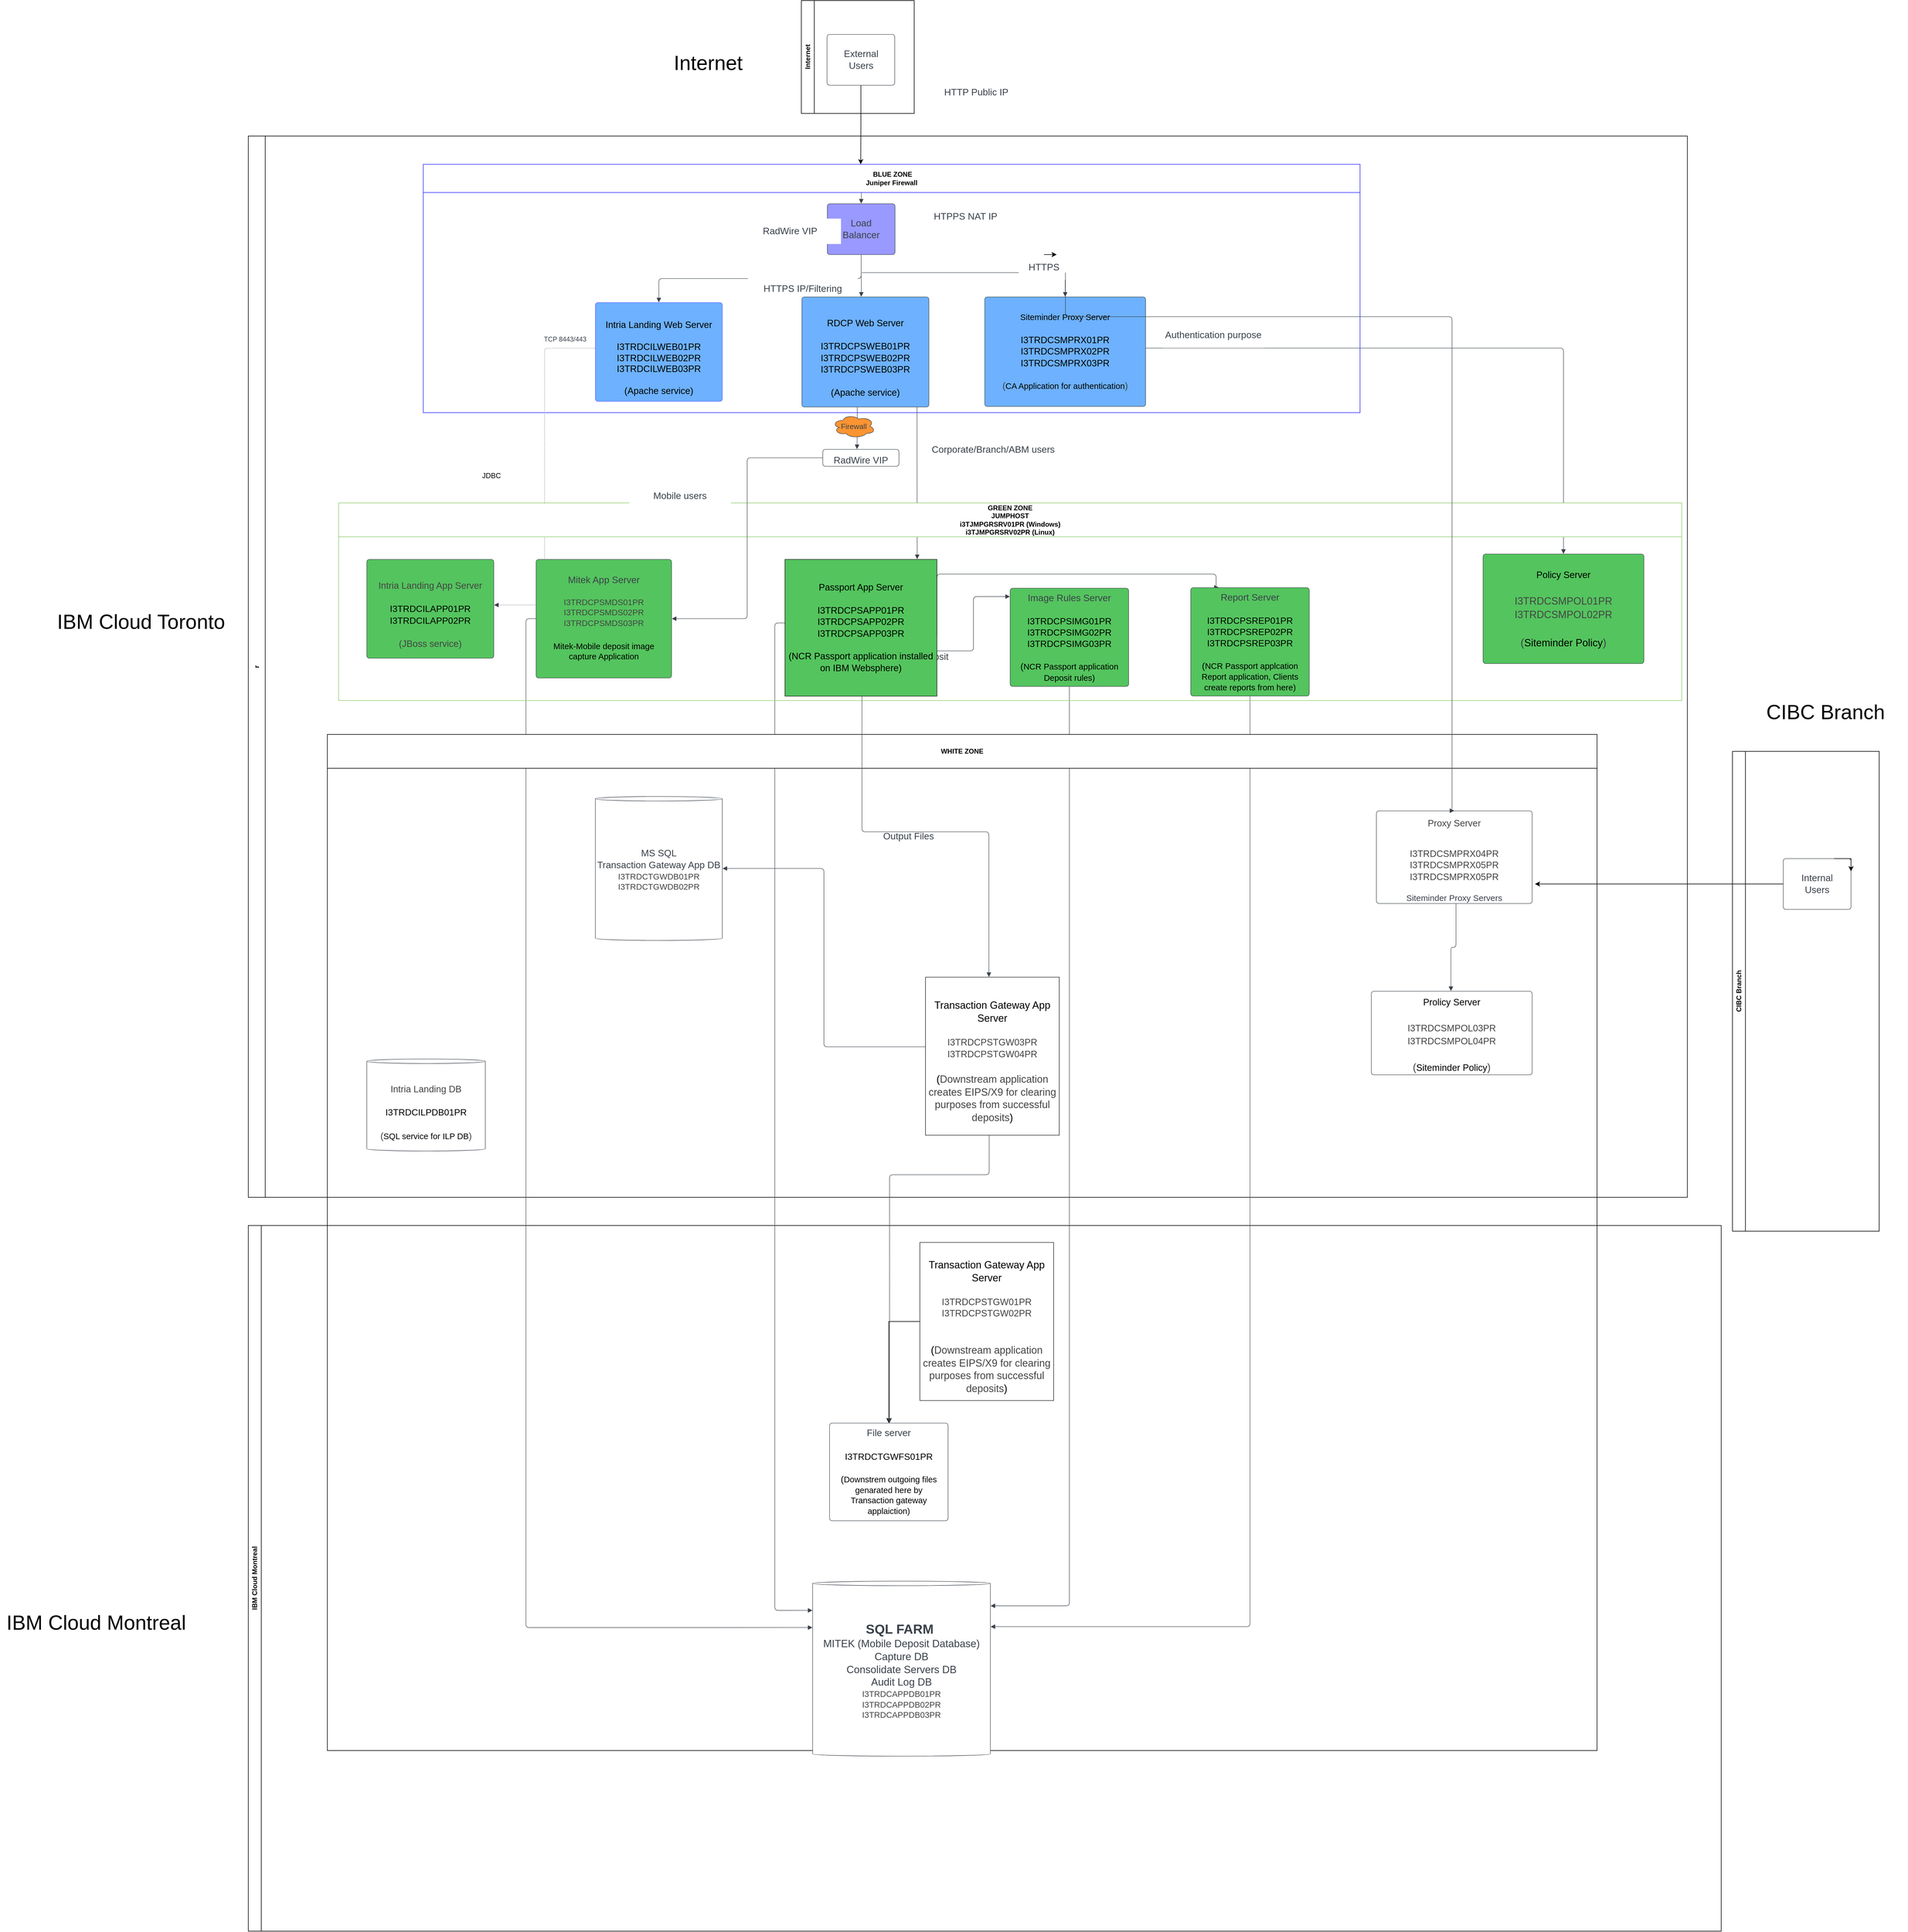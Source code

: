 <mxfile version="21.1.8" type="github">
  <diagram id="C5RBs43oDa-KdzZeNtuy" name="Page-1">
    <mxGraphModel dx="4376" dy="2203" grid="1" gridSize="10" guides="1" tooltips="1" connect="1" arrows="1" fold="1" page="1" pageScale="1" pageWidth="827" pageHeight="1169" math="0" shadow="0">
      <root>
        <mxCell id="WIyWlLk6GJQsqaUBKTNV-0" />
        <mxCell id="E6RUVvbPqemEtvHyYMZb-0" value="Physical Location" parent="WIyWlLk6GJQsqaUBKTNV-0" />
        <mxCell id="GLMG_zGvKMhkzmzq82GO-7" value="Text" style="text;html=1;strokeColor=none;fillColor=none;align=center;verticalAlign=middle;whiteSpace=wrap;rounded=0;" vertex="1" parent="E6RUVvbPqemEtvHyYMZb-0">
          <mxGeometry x="1010" y="1180" width="60" height="30" as="geometry" />
        </mxCell>
        <mxCell id="GLMG_zGvKMhkzmzq82GO-8" value="&lt;span style=&quot;font-size: 36px;&quot;&gt;IBM Cloud Toronto&amp;nbsp;&lt;/span&gt;" style="text;html=1;strokeColor=none;fillColor=none;align=center;verticalAlign=middle;whiteSpace=wrap;rounded=0;" vertex="1" parent="E6RUVvbPqemEtvHyYMZb-0">
          <mxGeometry x="-510" y="1000" width="410" height="200" as="geometry" />
        </mxCell>
        <mxCell id="GLMG_zGvKMhkzmzq82GO-9" value="CIBC Branch" style="swimlane;horizontal=0;whiteSpace=wrap;html=1;startSize=23;" vertex="1" parent="E6RUVvbPqemEtvHyYMZb-0">
          <mxGeometry x="2510" y="1330" width="260" height="850" as="geometry" />
        </mxCell>
        <mxCell id="GLMG_zGvKMhkzmzq82GO-10" value="Internet" style="swimlane;horizontal=0;whiteSpace=wrap;html=1;" vertex="1" parent="E6RUVvbPqemEtvHyYMZb-0">
          <mxGeometry x="860" width="200" height="200" as="geometry" />
        </mxCell>
        <mxCell id="GLMG_zGvKMhkzmzq82GO-11" value="&lt;font style=&quot;font-size: 36px;&quot;&gt;Internet&lt;/font&gt;" style="text;html=1;strokeColor=none;fillColor=none;align=center;verticalAlign=middle;whiteSpace=wrap;rounded=0;" vertex="1" parent="E6RUVvbPqemEtvHyYMZb-0">
          <mxGeometry x="580" y="50" width="230" height="120" as="geometry" />
        </mxCell>
        <mxCell id="GLMG_zGvKMhkzmzq82GO-12" value="&lt;span style=&quot;font-size: 36px;&quot;&gt;CIBC Branch&lt;/span&gt;" style="text;html=1;strokeColor=none;fillColor=none;align=center;verticalAlign=middle;whiteSpace=wrap;rounded=0;" vertex="1" parent="E6RUVvbPqemEtvHyYMZb-0">
          <mxGeometry x="2530" y="1180" width="290" height="160" as="geometry" />
        </mxCell>
        <mxCell id="GLMG_zGvKMhkzmzq82GO-5" value="r" style="swimlane;horizontal=0;whiteSpace=wrap;html=1;startSize=30;" vertex="1" parent="E6RUVvbPqemEtvHyYMZb-0">
          <mxGeometry x="-120" y="240" width="2550" height="1880" as="geometry" />
        </mxCell>
        <mxCell id="GLMG_zGvKMhkzmzq82GO-15" value="&lt;font style=&quot;font-size: 36px;&quot;&gt;IBM Cloud Montreal&lt;/font&gt;" style="text;html=1;align=center;verticalAlign=middle;resizable=0;points=[];autosize=1;strokeColor=none;fillColor=none;" vertex="1" parent="E6RUVvbPqemEtvHyYMZb-0">
          <mxGeometry x="-560" y="2843" width="340" height="60" as="geometry" />
        </mxCell>
        <mxCell id="GLMG_zGvKMhkzmzq82GO-18" style="edgeStyle=orthogonalEdgeStyle;rounded=0;orthogonalLoop=1;jettySize=auto;html=1;exitX=0;exitY=0.5;exitDx=0;exitDy=0;entryX=0.5;entryY=0;entryDx=0;entryDy=0;" edge="1" parent="E6RUVvbPqemEtvHyYMZb-0" source="GLMG_zGvKMhkzmzq82GO-16" target="E6RUVvbPqemEtvHyYMZb-59">
          <mxGeometry relative="1" as="geometry">
            <mxPoint x="1010" y="2510" as="targetPoint" />
          </mxGeometry>
        </mxCell>
        <mxCell id="GLMG_zGvKMhkzmzq82GO-13" value="IBM Cloud Montreal" style="swimlane;horizontal=0;whiteSpace=wrap;html=1;" vertex="1" parent="E6RUVvbPqemEtvHyYMZb-0">
          <mxGeometry x="-120" y="2170" width="2610" height="1250" as="geometry" />
        </mxCell>
        <object label="Network Zones " id="E6RUVvbPqemEtvHyYMZb-1">
          <mxCell style="" parent="WIyWlLk6GJQsqaUBKTNV-0" />
        </object>
        <mxCell id="E6RUVvbPqemEtvHyYMZb-19" value="" style="html=1;jettySize=18;whiteSpace=wrap;fontSize=13;strokeColor=#3a414a;strokeOpacity=100;strokeWidth=0.8;rounded=1;arcSize=12;edgeStyle=orthogonalEdgeStyle;startArrow=none;endArrow=block;endFill=1;exitX=0.5;exitY=1.004;exitPerimeter=0;entryX=0.5;entryY=-0.004;entryPerimeter=0;lucidId=7zEOkV.lwetC;" parent="E6RUVvbPqemEtvHyYMZb-1" target="E6RUVvbPqemEtvHyYMZb-20" edge="1">
          <mxGeometry width="100" height="100" relative="1" as="geometry">
            <Array as="points" />
            <mxPoint x="966" y="308.36" as="sourcePoint" />
          </mxGeometry>
        </mxCell>
        <mxCell id="E6RUVvbPqemEtvHyYMZb-22" value="" style="html=1;jettySize=18;whiteSpace=wrap;fontSize=13;strokeColor=#3a414a;strokeOpacity=100;strokeWidth=0.8;rounded=1;arcSize=12;edgeStyle=orthogonalEdgeStyle;startArrow=none;endArrow=block;endFill=1;exitX=0.5;exitY=1.004;exitPerimeter=0;entryX=0.5;entryY=-0.002;entryPerimeter=0;lucidId=pSEO0dPXnpDu;" parent="E6RUVvbPqemEtvHyYMZb-1" source="E6RUVvbPqemEtvHyYMZb-20" target="E6RUVvbPqemEtvHyYMZb-21" edge="1">
          <mxGeometry width="100" height="100" relative="1" as="geometry">
            <Array as="points" />
          </mxGeometry>
        </mxCell>
        <mxCell id="E6RUVvbPqemEtvHyYMZb-25" value="" style="html=1;jettySize=18;whiteSpace=wrap;fontSize=13;strokeColor=#3a414a;strokeOpacity=100;strokeWidth=0.8;rounded=1;arcSize=12;edgeStyle=orthogonalEdgeStyle;startArrow=none;endArrow=block;endFill=1;entryX=0.5;entryY=-0.002;entryPerimeter=0;lucidId=JrFOvkrUXMnD;" parent="E6RUVvbPqemEtvHyYMZb-1" target="E6RUVvbPqemEtvHyYMZb-24" edge="1">
          <mxGeometry width="100" height="100" relative="1" as="geometry">
            <Array as="points">
              <mxPoint x="1328" y="482" />
            </Array>
            <mxPoint x="966" y="483" as="sourcePoint" />
          </mxGeometry>
        </mxCell>
        <mxCell id="E6RUVvbPqemEtvHyYMZb-26" value="" style="html=1;jettySize=18;whiteSpace=wrap;fontSize=13;strokeColor=#3a414a;strokeOpacity=100;strokeWidth=0.8;rounded=1;arcSize=12;edgeStyle=orthogonalEdgeStyle;startArrow=none;endArrow=block;endFill=1;entryX=0.467;entryY=-0.002;entryPerimeter=0;lucidId=2sFO-Jmp4O2x;" parent="E6RUVvbPqemEtvHyYMZb-1" target="E6RUVvbPqemEtvHyYMZb-23" edge="1">
          <mxGeometry width="100" height="100" relative="1" as="geometry">
            <Array as="points" />
            <mxPoint x="966" y="486" as="sourcePoint" />
          </mxGeometry>
        </mxCell>
        <mxCell id="E6RUVvbPqemEtvHyYMZb-33" value="HTTPS" style="html=1;overflow=block;blockSpacing=1;whiteSpace=wrap;fontSize=16.7;fontColor=#3a414a;spacing=0;fillColor=#ffffff;strokeWidth=1.5;strokeColor=none;lucidId=ZKFO~p_aV988;" parent="E6RUVvbPqemEtvHyYMZb-1" vertex="1">
          <mxGeometry x="1245" y="450" width="90" height="45" as="geometry" />
        </mxCell>
        <mxCell id="E6RUVvbPqemEtvHyYMZb-41" value="" style="html=1;jettySize=18;whiteSpace=wrap;fontSize=13;strokeColor=#3a414a;strokeOpacity=100;strokeWidth=0.8;rounded=1;arcSize=12;edgeStyle=orthogonalEdgeStyle;startArrow=none;endArrow=block;endFill=1;exitX=1.001;exitY=0.602;exitPerimeter=0;entryX=0.236;entryY=-0.002;entryPerimeter=0;lucidId=hoGOUwAUF~ll;" parent="E6RUVvbPqemEtvHyYMZb-1" source="E6RUVvbPqemEtvHyYMZb-27" target="E6RUVvbPqemEtvHyYMZb-36" edge="1">
          <mxGeometry width="100" height="100" relative="1" as="geometry">
            <Array as="points">
              <mxPoint x="1595" y="1016" />
            </Array>
          </mxGeometry>
        </mxCell>
        <mxCell id="E6RUVvbPqemEtvHyYMZb-45" value="" style="html=1;jettySize=18;whiteSpace=wrap;fontSize=13;strokeColor=#3a414a;strokeOpacity=100;strokeWidth=0.8;rounded=1;arcSize=12;edgeStyle=orthogonalEdgeStyle;startArrow=none;endArrow=block;endFill=1;exitX=0.5;exitY=1.002;exitPerimeter=0;entryX=1.001;entryY=0.141;entryPerimeter=0;lucidId=2JWOmFzE9REc;" parent="E6RUVvbPqemEtvHyYMZb-1" source="E6RUVvbPqemEtvHyYMZb-35" target="E6RUVvbPqemEtvHyYMZb-44" edge="1">
          <mxGeometry width="100" height="100" relative="1" as="geometry">
            <Array as="points" />
          </mxGeometry>
        </mxCell>
        <mxCell id="E6RUVvbPqemEtvHyYMZb-46" value="" style="html=1;jettySize=18;whiteSpace=wrap;fontSize=13;strokeColor=#3a414a;strokeOpacity=100;strokeWidth=0.8;rounded=1;arcSize=12;edgeStyle=orthogonalEdgeStyle;startArrow=none;endArrow=block;endFill=1;exitX=0.5;exitY=1.002;exitPerimeter=0;entryX=1.001;entryY=0.26;entryPerimeter=0;lucidId=9JWO~xVaTQx0;" parent="E6RUVvbPqemEtvHyYMZb-1" source="E6RUVvbPqemEtvHyYMZb-36" target="E6RUVvbPqemEtvHyYMZb-44" edge="1">
          <mxGeometry width="100" height="100" relative="1" as="geometry">
            <Array as="points" />
          </mxGeometry>
        </mxCell>
        <mxCell id="E6RUVvbPqemEtvHyYMZb-47" value="" style="html=1;jettySize=18;whiteSpace=wrap;fontSize=13;strokeColor=#3a414a;strokeOpacity=100;strokeWidth=0.8;rounded=1;arcSize=12;edgeStyle=orthogonalEdgeStyle;startArrow=none;endArrow=block;endFill=1;exitX=-0.001;exitY=0.5;exitPerimeter=0;entryX=-0.001;entryY=0.167;entryPerimeter=0;lucidId=XQWOKZJmoWSw;" parent="E6RUVvbPqemEtvHyYMZb-1" source="E6RUVvbPqemEtvHyYMZb-27" target="E6RUVvbPqemEtvHyYMZb-44" edge="1">
          <mxGeometry width="100" height="100" relative="1" as="geometry">
            <Array as="points" />
          </mxGeometry>
        </mxCell>
        <mxCell id="E6RUVvbPqemEtvHyYMZb-48" value="" style="html=1;jettySize=18;whiteSpace=wrap;fontSize=13;strokeColor=#3a414a;strokeOpacity=100;strokeWidth=0.8;rounded=1;arcSize=12;edgeStyle=orthogonalEdgeStyle;startArrow=none;endArrow=block;endFill=1;exitX=-0.002;exitY=0.5;exitPerimeter=0;entryX=-0.001;entryY=0.265;entryPerimeter=0;lucidId=bRWO1eoP.SHH;" parent="E6RUVvbPqemEtvHyYMZb-1" source="E6RUVvbPqemEtvHyYMZb-34" target="E6RUVvbPqemEtvHyYMZb-44" edge="1">
          <mxGeometry width="100" height="100" relative="1" as="geometry">
            <Array as="points" />
          </mxGeometry>
        </mxCell>
        <mxCell id="E6RUVvbPqemEtvHyYMZb-50" value="" style="html=1;jettySize=18;whiteSpace=wrap;fontSize=13;strokeColor=#3a414a;strokeOpacity=100;dashed=1;fixDash=1;dashPattern=1 2;strokeWidth=0.8;rounded=1;arcSize=12;edgeStyle=orthogonalEdgeStyle;startArrow=none;endArrow=block;endFill=1;exitX=-0.002;exitY=0.461;exitPerimeter=0;entryX=1.002;entryY=0.461;entryPerimeter=0;lucidId=ojXOJ_IABEp~;" parent="E6RUVvbPqemEtvHyYMZb-1" source="E6RUVvbPqemEtvHyYMZb-21" target="E6RUVvbPqemEtvHyYMZb-49" edge="1">
          <mxGeometry width="100" height="100" relative="1" as="geometry">
            <Array as="points" />
          </mxGeometry>
        </mxCell>
        <mxCell id="E6RUVvbPqemEtvHyYMZb-54" value="" style="html=1;jettySize=18;whiteSpace=wrap;fontSize=13;strokeColor=#3a414a;strokeOpacity=100;strokeWidth=0.8;rounded=1;arcSize=12;edgeStyle=orthogonalEdgeStyle;startArrow=none;endArrow=block;endFill=1;exitX=0.436;exitY=1.002;exitPerimeter=0;entryX=0.449;entryY=-0.012;entryPerimeter=0;lucidId=h5XOpBILlX2p;" parent="E6RUVvbPqemEtvHyYMZb-1" source="E6RUVvbPqemEtvHyYMZb-23" target="E6RUVvbPqemEtvHyYMZb-53" edge="1">
          <mxGeometry width="100" height="100" relative="1" as="geometry">
            <Array as="points" />
          </mxGeometry>
        </mxCell>
        <mxCell id="E6RUVvbPqemEtvHyYMZb-56" value="" style="html=1;jettySize=18;whiteSpace=wrap;fontSize=13;strokeColor=#3a414a;strokeOpacity=100;strokeWidth=0.8;rounded=1;arcSize=12;edgeStyle=orthogonalEdgeStyle;startArrow=none;endArrow=block;endFill=1;exitX=0.907;exitY=1.002;exitPerimeter=0;entryX=0.871;entryY=-0.002;entryPerimeter=0;lucidId=_7XOnOGam~c9;" parent="E6RUVvbPqemEtvHyYMZb-1" source="E6RUVvbPqemEtvHyYMZb-23" target="E6RUVvbPqemEtvHyYMZb-27" edge="1">
          <mxGeometry width="100" height="100" relative="1" as="geometry">
            <Array as="points" />
          </mxGeometry>
        </mxCell>
        <mxCell id="E6RUVvbPqemEtvHyYMZb-57" value="" style="html=1;jettySize=18;whiteSpace=wrap;fontSize=13;strokeColor=#3a414a;strokeOpacity=100;strokeWidth=0.8;rounded=1;arcSize=12;edgeStyle=orthogonalEdgeStyle;startArrow=none;endArrow=block;endFill=1;exitX=1.001;exitY=0.467;exitPerimeter=0;entryX=0.5;entryY=-0.002;entryPerimeter=0;lucidId=WgYOXIrY5cnC;" parent="E6RUVvbPqemEtvHyYMZb-1" source="E6RUVvbPqemEtvHyYMZb-24" target="E6RUVvbPqemEtvHyYMZb-38" edge="1">
          <mxGeometry width="100" height="100" relative="1" as="geometry">
            <Array as="points" />
          </mxGeometry>
        </mxCell>
        <mxCell id="E6RUVvbPqemEtvHyYMZb-61" value="" style="html=1;jettySize=18;whiteSpace=wrap;fontSize=13;strokeColor=#3a414a;strokeOpacity=100;strokeWidth=0.8;rounded=1;arcSize=12;edgeStyle=orthogonalEdgeStyle;startArrow=none;endArrow=block;endFill=1;exitX=0.511;exitY=1.002;exitPerimeter=0;entryX=0.495;entryY=-0.003;entryPerimeter=0;lucidId=9TQP-xqbxa.w;" parent="E6RUVvbPqemEtvHyYMZb-1" source="E6RUVvbPqemEtvHyYMZb-37" target="E6RUVvbPqemEtvHyYMZb-43" edge="1">
          <mxGeometry width="100" height="100" relative="1" as="geometry">
            <Array as="points" />
          </mxGeometry>
        </mxCell>
        <mxCell id="un8qZvG-r8T_PUPNxrcj-55" value="&amp;nbsp;BLUE ZONE&lt;br&gt;Juniper Firewall" style="swimlane;whiteSpace=wrap;html=1;startSize=50;strokeColor=#3333FF;" parent="E6RUVvbPqemEtvHyYMZb-1" vertex="1">
          <mxGeometry x="190" y="290" width="1660" height="440" as="geometry" />
        </mxCell>
        <mxCell id="E6RUVvbPqemEtvHyYMZb-12" value="HTPPS NAT IP" style="html=1;overflow=block;blockSpacing=1;whiteSpace=wrap;fontSize=16.7;fontColor=#3a414a;spacing=0;fillColor=#ffffff;strokeWidth=1.5;strokeColor=none;lucidId=gIFOy_4toG0e;" parent="un8qZvG-r8T_PUPNxrcj-55" vertex="1">
          <mxGeometry x="871" y="70" width="180" height="45" as="geometry" />
        </mxCell>
        <mxCell id="un8qZvG-r8T_PUPNxrcj-56" value="GREEN ZONE&lt;br&gt;JUMPHOST&lt;br&gt;i3TJMPGRSRV01PR (Windows)&lt;br&gt;i3TJMPGRSRV02PR (Linux)" style="swimlane;whiteSpace=wrap;html=1;strokeColor=#97D077;startSize=60;" parent="E6RUVvbPqemEtvHyYMZb-1" vertex="1">
          <mxGeometry x="40" y="890" width="2380" height="350" as="geometry" />
        </mxCell>
        <mxCell id="GLMG_zGvKMhkzmzq82GO-2" style="edgeStyle=orthogonalEdgeStyle;rounded=0;orthogonalLoop=1;jettySize=auto;html=1;exitX=0.5;exitY=0;exitDx=0;exitDy=0;entryX=0.75;entryY=0;entryDx=0;entryDy=0;" edge="1" parent="E6RUVvbPqemEtvHyYMZb-1" source="E6RUVvbPqemEtvHyYMZb-33" target="E6RUVvbPqemEtvHyYMZb-33">
          <mxGeometry relative="1" as="geometry" />
        </mxCell>
        <mxCell id="un8qZvG-r8T_PUPNxrcj-57" value="WHITE ZONE" style="swimlane;whiteSpace=wrap;html=1;startSize=60;" parent="E6RUVvbPqemEtvHyYMZb-1" vertex="1">
          <mxGeometry x="20" y="1300" width="2250" height="1800" as="geometry" />
        </mxCell>
        <mxCell id="E6RUVvbPqemEtvHyYMZb-2" value="Network communication" parent="WIyWlLk6GJQsqaUBKTNV-0" />
        <mxCell id="GLMG_zGvKMhkzmzq82GO-1" style="edgeStyle=orthogonalEdgeStyle;rounded=0;orthogonalLoop=1;jettySize=auto;html=1;exitX=0;exitY=0.5;exitDx=0;exitDy=0;" edge="1" parent="E6RUVvbPqemEtvHyYMZb-2" source="E6RUVvbPqemEtvHyYMZb-66">
          <mxGeometry relative="1" as="geometry">
            <mxPoint x="2160" y="1565" as="targetPoint" />
            <Array as="points">
              <mxPoint x="2160" y="1565" />
            </Array>
          </mxGeometry>
        </mxCell>
        <mxCell id="E6RUVvbPqemEtvHyYMZb-66" value="Internal Users" style="html=1;overflow=block;blockSpacing=1;whiteSpace=wrap;fontSize=16.7;fontColor=#3a414a;spacing=9;strokeColor=#3a414a;strokeOpacity=100;fillOpacity=100;rounded=1;absoluteArcSize=1;arcSize=9;fillColor=#ffffff;strokeWidth=0.8;lucidId=fw7PTX6yFH4Z;" parent="E6RUVvbPqemEtvHyYMZb-2" vertex="1">
          <mxGeometry x="2600" y="1520" width="120" height="90" as="geometry" />
        </mxCell>
        <mxCell id="GLMG_zGvKMhkzmzq82GO-3" style="edgeStyle=orthogonalEdgeStyle;rounded=0;orthogonalLoop=1;jettySize=auto;html=1;exitX=0.5;exitY=1;exitDx=0;exitDy=0;entryX=0.467;entryY=0;entryDx=0;entryDy=0;entryPerimeter=0;" edge="1" parent="E6RUVvbPqemEtvHyYMZb-2" source="E6RUVvbPqemEtvHyYMZb-16" target="un8qZvG-r8T_PUPNxrcj-55">
          <mxGeometry relative="1" as="geometry">
            <mxPoint x="966" y="200" as="targetPoint" />
          </mxGeometry>
        </mxCell>
        <mxCell id="E6RUVvbPqemEtvHyYMZb-16" value="External Users" style="html=1;overflow=block;blockSpacing=1;whiteSpace=wrap;fontSize=16.7;fontColor=#3a414a;spacing=9;strokeColor=#3a414a;strokeOpacity=100;rounded=1;absoluteArcSize=1;arcSize=9;strokeWidth=0.8;lucidId=PmEOhbrS99oZ;" parent="E6RUVvbPqemEtvHyYMZb-2" vertex="1">
          <mxGeometry x="905.5" y="60" width="120" height="90" as="geometry" />
        </mxCell>
        <mxCell id="E6RUVvbPqemEtvHyYMZb-20" value="Load Balancer" style="html=1;overflow=block;blockSpacing=1;whiteSpace=wrap;fontSize=16.7;fontColor=#3a414a;spacing=9;strokeColor=#3a414a;strokeOpacity=100;rounded=1;absoluteArcSize=1;arcSize=9;strokeWidth=0.8;lucidId=dAEOuBQqJnRs;fillColor=#9999FF;" parent="E6RUVvbPqemEtvHyYMZb-2" vertex="1">
          <mxGeometry x="906" y="360" width="120" height="90" as="geometry" />
        </mxCell>
        <mxCell id="E6RUVvbPqemEtvHyYMZb-55" value="Firewall" style="html=1;overflow=block;blockSpacing=1;whiteSpace=wrap;ellipse;shape=cloud;fontSize=13.3;fontColor=#3a414a;spacing=3.8;strokeColor=#3a414a;strokeOpacity=100;fillOpacity=100;rounded=1;absoluteArcSize=1;arcSize=9;fillColor=#fc9432;strokeWidth=0.8;lucidId=z6XOaV6AE4Ax;" parent="E6RUVvbPqemEtvHyYMZb-2" vertex="1">
          <mxGeometry x="915" y="733" width="76" height="42" as="geometry" />
        </mxCell>
        <mxCell id="E6RUVvbPqemEtvHyYMZb-53" value="RadWire VIP" style="html=1;overflow=block;blockSpacing=1;whiteSpace=wrap;fontSize=16.7;fontColor=#3a414a;spacing=9;strokeColor=#3a414a;strokeOpacity=100;rounded=1;absoluteArcSize=1;arcSize=9;strokeWidth=0.8;lucidId=E2XOsY6XcR8E;" parent="E6RUVvbPqemEtvHyYMZb-2" vertex="1">
          <mxGeometry x="898" y="795" width="135" height="30" as="geometry" />
        </mxCell>
        <mxCell id="E6RUVvbPqemEtvHyYMZb-11" value="HTTP Public IP" style="html=1;overflow=block;blockSpacing=1;whiteSpace=wrap;fontSize=16.7;fontColor=#3a414a;spacing=0;fillColor=#ffffff;strokeWidth=1.5;strokeColor=none;lucidId=BHFOYn.a4oJF;" parent="E6RUVvbPqemEtvHyYMZb-2" vertex="1">
          <mxGeometry x="1080" y="140" width="180" height="45" as="geometry" />
        </mxCell>
        <mxCell id="E6RUVvbPqemEtvHyYMZb-8" value="RadWire VIP" style="html=1;overflow=block;blockSpacing=1;whiteSpace=wrap;fontSize=16.7;fontColor=#3a414a;spacing=0;fillColor=#ffffff;strokeWidth=1.5;strokeColor=none;lucidId=_IFOTcKeiKqW;" parent="E6RUVvbPqemEtvHyYMZb-2" vertex="1">
          <mxGeometry x="750" y="386" width="180" height="45" as="geometry" />
        </mxCell>
        <mxCell id="E6RUVvbPqemEtvHyYMZb-32" value="HTTPS IP/Filtering" style="html=1;overflow=block;blockSpacing=1;whiteSpace=wrap;fontSize=16.7;fontColor=#3a414a;spacing=0;fillColor=#ffffff;strokeWidth=1.5;strokeColor=none;lucidId=vKFOHJ2gioxi;" parent="E6RUVvbPqemEtvHyYMZb-2" vertex="1">
          <mxGeometry x="765" y="481" width="195" height="59" as="geometry" />
        </mxCell>
        <mxCell id="E6RUVvbPqemEtvHyYMZb-51" value="TCP 8443/443" style="html=1;overflow=block;blockSpacing=1;whiteSpace=wrap;fontSize=11.7;fontColor=#3a414a;spacing=0;fillColor=#ffffff;strokeWidth=1.5;strokeColor=none;lucidId=skXOJZ4EsZij;" parent="E6RUVvbPqemEtvHyYMZb-2" vertex="1">
          <mxGeometry x="375" y="585" width="133" height="30" as="geometry" />
        </mxCell>
        <mxCell id="E6RUVvbPqemEtvHyYMZb-10" value="Authentication purpose" style="html=1;overflow=block;blockSpacing=1;whiteSpace=wrap;fontSize=16.7;fontColor=#3a414a;spacing=0;fillColor=#ffffff;strokeWidth=1.5;strokeColor=none;lucidId=7MQP.~uyjVCb;" parent="E6RUVvbPqemEtvHyYMZb-2" vertex="1">
          <mxGeometry x="1500" y="570" width="180" height="45" as="geometry" />
        </mxCell>
        <mxCell id="E6RUVvbPqemEtvHyYMZb-7" value="&lt;div style=&quot;display: flex; justify-content: center; text-align: center; align-items: baseline; font-size: 0; line-height: 1.25;margin-top: -2px;&quot;&gt;&lt;span&gt;&lt;span style=&quot;font-size:16px;color:#000000;&quot;&gt; &lt;/span&gt;&lt;span style=&quot;font-size:12.7px;color:#000000;&quot;&gt;JDBC&lt;/span&gt;&lt;/span&gt;&lt;/div&gt;" style="html=1;overflow=block;blockSpacing=1;whiteSpace=wrap;fontSize=13;spacing=0;fillColor=#ffffff;strokeWidth=1.5;strokeColor=none;lucidId=QEXO59B-b2o5;" parent="E6RUVvbPqemEtvHyYMZb-2" vertex="1">
          <mxGeometry x="247" y="826" width="128" height="29" as="geometry" />
        </mxCell>
        <mxCell id="E6RUVvbPqemEtvHyYMZb-9" value="Mobile users" style="html=1;overflow=block;blockSpacing=1;whiteSpace=wrap;fontSize=16.7;fontColor=#3a414a;spacing=0;fillColor=#ffffff;strokeWidth=1.5;strokeColor=none;lucidId=ZIQPmwzYoXrg;" parent="E6RUVvbPqemEtvHyYMZb-2" vertex="1">
          <mxGeometry x="555" y="855" width="180" height="45" as="geometry" />
        </mxCell>
        <mxCell id="E6RUVvbPqemEtvHyYMZb-15" value="Corporate/Branch/ABM users" style="html=1;overflow=block;blockSpacing=1;whiteSpace=wrap;fontSize=16.7;fontColor=#3a414a;spacing=0;fillColor=#ffffff;strokeWidth=1.5;strokeColor=none;lucidId=QIQP3_5.oQck;" parent="E6RUVvbPqemEtvHyYMZb-2" vertex="1">
          <mxGeometry x="1080" y="766" width="240" height="59" as="geometry" />
        </mxCell>
        <mxCell id="E6RUVvbPqemEtvHyYMZb-14" value="Completed Deposit " style="html=1;overflow=block;blockSpacing=1;whiteSpace=wrap;fontSize=16.7;fontColor=#3a414a;spacing=0;fillColor=#ffffff;strokeWidth=1.5;strokeColor=none;lucidId=NJQPsiotwica;" parent="E6RUVvbPqemEtvHyYMZb-2" vertex="1">
          <mxGeometry x="960" y="1140" width="180" height="45" as="geometry" />
        </mxCell>
        <mxCell id="E6RUVvbPqemEtvHyYMZb-13" value="Output Files" style="html=1;overflow=block;blockSpacing=1;whiteSpace=wrap;fontSize=16.7;fontColor=#3a414a;spacing=0;fillColor=#ffffff;strokeWidth=1.5;strokeColor=none;lucidId=TLQP80CxRdcq;" parent="E6RUVvbPqemEtvHyYMZb-2" vertex="1">
          <mxGeometry x="960" y="1458" width="180" height="45" as="geometry" />
        </mxCell>
        <mxCell id="GLMG_zGvKMhkzmzq82GO-6" style="edgeStyle=orthogonalEdgeStyle;rounded=0;orthogonalLoop=1;jettySize=auto;html=1;exitX=0.75;exitY=0;exitDx=0;exitDy=0;entryX=1;entryY=0.25;entryDx=0;entryDy=0;" edge="1" parent="E6RUVvbPqemEtvHyYMZb-2" source="E6RUVvbPqemEtvHyYMZb-66" target="E6RUVvbPqemEtvHyYMZb-66">
          <mxGeometry relative="1" as="geometry" />
        </mxCell>
        <mxCell id="E6RUVvbPqemEtvHyYMZb-3" value="Servers" parent="WIyWlLk6GJQsqaUBKTNV-0" />
        <mxCell id="E6RUVvbPqemEtvHyYMZb-59" value="&lt;div style=&quot;display: flex; justify-content: center; text-align: center; align-items: baseline; font-size: 0; line-height: 1.25;margin-top: -2px;&quot;&gt;&lt;span&gt;&lt;span style=&quot;font-size:16.7px;color:#3a414a;&quot;&gt;File server&#xa;&#xa;&lt;/span&gt;&lt;span style=&quot;font-size:16px;color:#000000;&quot;&gt;I3TRDCTGWFS01PR&#xa;&#xa;(&lt;/span&gt;&lt;span style=&quot;font-size:14.7px;color:#000000;&quot;&gt;Downstrem outgoing files genarated here by Transaction gateway applaiction)&lt;/span&gt;&lt;/span&gt;&lt;/div&gt;" style="html=1;overflow=block;blockSpacing=1;whiteSpace=wrap;fontSize=13;spacing=9;strokeColor=#3a414a;strokeOpacity=100;rounded=1;absoluteArcSize=1;arcSize=9;strokeWidth=0.8;lucidId=aLQPxPt_kmHZ;" parent="E6RUVvbPqemEtvHyYMZb-3" vertex="1">
          <mxGeometry x="910" y="2520" width="210" height="173" as="geometry" />
        </mxCell>
        <mxCell id="E6RUVvbPqemEtvHyYMZb-44" value="&lt;div style=&quot;display: flex; justify-content: center; text-align: center; align-items: baseline; font-size: 0; line-height: 1.25;margin-top: -2px;&quot;&gt;&lt;span&gt;&lt;span style=&quot;font-size:23.3px;color:#3a414a;font-weight: bold;&quot;&gt;SQL FARM&amp;nbsp;&lt;/span&gt;&lt;span style=&quot;font-size:16.7px;color:#3a414a;&quot;&gt;&lt;br&gt;&lt;/span&gt;&lt;span style=&quot;font-size:18.3px;color:#3a414a;&quot;&gt;MITEK (Mobile Deposit Database)&lt;br&gt;Capture DB&lt;br&gt;Consolidate  Servers DB&lt;br&gt;Audit Log DB&lt;br&gt;&lt;/span&gt;&lt;span style=&quot;font-size:14.7px;color:#444444;&quot;&gt;I3TRDCAPPDB01PR&lt;br&gt;I3TRDCAPPDB02PR&lt;br&gt;I3TRDCAPPDB03PR&lt;/span&gt;&lt;/span&gt;&lt;/div&gt;" style="html=1;overflow=block;blockSpacing=1;whiteSpace=wrap;shape=cylinder3;size=4;anchorPointDirection=0;boundedLbl=1;fontSize=13;spacing=3.8;strokeColor=#3a414a;strokeOpacity=100;rounded=1;absoluteArcSize=1;arcSize=9;strokeWidth=0.8;lucidId=ssUOr.g0ixHP;" parent="E6RUVvbPqemEtvHyYMZb-3" vertex="1">
          <mxGeometry x="880" y="2800" width="315" height="310" as="geometry" />
        </mxCell>
        <mxCell id="GLMG_zGvKMhkzmzq82GO-16" value="" style="group;dropTarget=0;pointerEvents=0;html=1;" vertex="1" parent="E6RUVvbPqemEtvHyYMZb-3">
          <mxGeometry x="1070" y="2200" width="237.5" height="280" as="geometry" />
        </mxCell>
        <mxCell id="GLMG_zGvKMhkzmzq82GO-17" value="&lt;div style=&quot;display: flex; justify-content: center; text-align: center; align-items: baseline; font-size: 0; line-height: 1.25;margin-top: -2px;&quot;&gt;&lt;span&gt;&lt;span style=&quot;font-size:16.3px;color:#444444;&quot;&gt;&lt;br&gt;&lt;/span&gt;&lt;span style=&quot;font-size:18px;color:#000000;&quot;&gt;Transaction Gateway App Server&lt;/span&gt;&lt;span style=&quot;font-size:16.3px;color:#444444;&quot;&gt;&lt;br&gt;&lt;br&gt;I3TRDCPSTGW01PR&lt;br&gt;I3TRDCPSTGW02PR&lt;br&gt;&lt;/span&gt;&lt;span style=&quot;font-size:18px;color:#000000;&quot;&gt;&lt;br&gt;&lt;br&gt;(&lt;/span&gt;&lt;span style=&quot;font-size:18px;color:#444444;&quot;&gt;Downstream application creates EIPS/X9 for clearing purposes from successful deposits&lt;/span&gt;&lt;span style=&quot;font-size:18px;color:#000000;&quot;&gt;)&lt;/span&gt;&lt;/span&gt;&lt;/div&gt;" style="shape=partialRectangle;html=1;whiteSpace=wrap;connectable=0;fillColor=#ffffff;fillOpacity=100;verticalAlign=middle;overflow=block;blockSpacing=1;spacing=3.8;strokeWidth=0.8;fontSize=13;" vertex="1" parent="GLMG_zGvKMhkzmzq82GO-16">
          <mxGeometry width="237.073" height="280" as="geometry" />
        </mxCell>
        <mxCell id="E6RUVvbPqemEtvHyYMZb-60" value="" style="html=1;jettySize=18;whiteSpace=wrap;fontSize=13;strokeColor=#3a414a;strokeOpacity=100;strokeWidth=0.8;rounded=1;arcSize=12;edgeStyle=orthogonalEdgeStyle;startArrow=none;endArrow=block;endFill=1;exitX=0.475;exitY=1.001;exitPerimeter=0;entryX=0.506;entryY=-0.002;entryPerimeter=0;lucidId=nLQPPiRqErH2;" parent="E6RUVvbPqemEtvHyYMZb-3" source="E6RUVvbPqemEtvHyYMZb-30" target="E6RUVvbPqemEtvHyYMZb-59" edge="1">
          <mxGeometry width="100" height="100" relative="1" as="geometry">
            <Array as="points">
              <mxPoint x="1193" y="2080" />
              <mxPoint x="1016" y="2080" />
            </Array>
          </mxGeometry>
        </mxCell>
        <mxCell id="E6RUVvbPqemEtvHyYMZb-30" value="" style="group;dropTarget=0;pointerEvents=0;html=1;" parent="E6RUVvbPqemEtvHyYMZb-3" vertex="1">
          <mxGeometry x="1080" y="1730" width="237.5" height="280" as="geometry" />
        </mxCell>
        <mxCell id="E6RUVvbPqemEtvHyYMZb-31" value="&lt;div style=&quot;display: flex; justify-content: center; text-align: center; align-items: baseline; font-size: 0; line-height: 1.25;margin-top: -2px;&quot;&gt;&lt;span&gt;&lt;span style=&quot;font-size:16.3px;color:#444444;&quot;&gt;&lt;br&gt;&lt;/span&gt;&lt;span style=&quot;font-size:18px;color:#000000;&quot;&gt;Transaction Gateway App Server&lt;/span&gt;&lt;span style=&quot;font-size:16.3px;color:#444444;&quot;&gt;&lt;br&gt;&lt;br&gt;I3TRDCPSTGW03PR&lt;br&gt;I3TRDCPSTGW04PR&lt;/span&gt;&lt;span style=&quot;font-size:18px;color:#000000;&quot;&gt;&lt;br&gt;&lt;br&gt;(&lt;/span&gt;&lt;span style=&quot;font-size:18px;color:#444444;&quot;&gt;Downstream application creates EIPS/X9 for clearing purposes from successful deposits&lt;/span&gt;&lt;span style=&quot;font-size:18px;color:#000000;&quot;&gt;)&lt;/span&gt;&lt;/span&gt;&lt;/div&gt;" style="shape=partialRectangle;html=1;whiteSpace=wrap;connectable=0;fillColor=#ffffff;fillOpacity=100;verticalAlign=middle;overflow=block;blockSpacing=1;spacing=3.8;strokeWidth=0.8;fontSize=13;" parent="E6RUVvbPqemEtvHyYMZb-30" vertex="1">
          <mxGeometry width="237.073" height="280" as="geometry" />
        </mxCell>
        <mxCell id="E6RUVvbPqemEtvHyYMZb-42" value="&lt;div style=&quot;display: flex; justify-content: center; text-align: center; align-items: baseline; font-size: 0; line-height: 1.25;margin-top: -2px;&quot;&gt;&lt;span&gt;&lt;span style=&quot;font-size:16.7px;color:#3a414a;&quot;&gt;MS SQL&#xa;Transaction Gateway App DB&#xa;&lt;/span&gt;&lt;span style=&quot;font-size:14.7px;color:#444444;&quot;&gt;I3TRDCTGWDB01PR&#xa;I3TRDCTGWDB02PR&lt;/span&gt;&lt;/span&gt;&lt;/div&gt;" style="html=1;overflow=block;blockSpacing=1;whiteSpace=wrap;shape=cylinder3;size=4;anchorPointDirection=0;boundedLbl=1;fontSize=13;spacing=3.8;strokeColor=#3a414a;strokeOpacity=100;rounded=1;absoluteArcSize=1;arcSize=9;strokeWidth=0.8;lucidId=suGOIASl6xNp;" parent="E6RUVvbPqemEtvHyYMZb-3" vertex="1">
          <mxGeometry x="495" y="1410" width="225" height="255" as="geometry" />
        </mxCell>
        <mxCell id="E6RUVvbPqemEtvHyYMZb-58" value="" style="html=1;jettySize=18;whiteSpace=wrap;fontSize=13;strokeColor=#3a414a;strokeOpacity=100;strokeWidth=0.8;rounded=1;arcSize=12;edgeStyle=orthogonalEdgeStyle;startArrow=none;endArrow=block;endFill=1;exitX=-0.002;exitY=0.441;exitPerimeter=0;entryX=1.002;entryY=0.5;entryPerimeter=0;lucidId=2KQPqmhp70TP;" parent="E6RUVvbPqemEtvHyYMZb-3" source="E6RUVvbPqemEtvHyYMZb-30" target="E6RUVvbPqemEtvHyYMZb-42" edge="1">
          <mxGeometry width="100" height="100" relative="1" as="geometry">
            <Array as="points" />
          </mxGeometry>
        </mxCell>
        <mxCell id="E6RUVvbPqemEtvHyYMZb-29" value="" style="html=1;jettySize=18;whiteSpace=wrap;fontSize=13;strokeColor=#3a414a;strokeOpacity=100;strokeWidth=0.8;rounded=1;arcSize=12;edgeStyle=orthogonalEdgeStyle;startArrow=none;endArrow=block;endFill=1;exitX=0.507;exitY=1.002;exitPerimeter=0;entryX=0.473;entryY=-0.001;entryPerimeter=0;lucidId=LzFO.Bp2qJOy;" parent="E6RUVvbPqemEtvHyYMZb-3" source="E6RUVvbPqemEtvHyYMZb-27" target="E6RUVvbPqemEtvHyYMZb-30" edge="1">
          <mxGeometry width="100" height="100" relative="1" as="geometry">
            <Array as="points" />
          </mxGeometry>
        </mxCell>
        <mxCell id="E6RUVvbPqemEtvHyYMZb-52" value="&lt;div style=&quot;display: flex; justify-content: center; text-align: center; align-items: baseline; font-size: 0; line-height: 1.25;margin-top: -2px;&quot;&gt;&lt;span&gt;&lt;span style=&quot;font-size:16.3px;color:#444444;&quot;&gt;&#xa;Intria Landing DB&#xa;&#xa;&lt;/span&gt;&lt;span style=&quot;font-size:16px;color:#000000;&quot;&gt;I3TRDCILPDB01PR&lt;/span&gt;&lt;span style=&quot;font-size:16.3px;color:#444444;&quot;&gt;&#xa;&#xa;(&lt;/span&gt;&lt;span style=&quot;font-size:14.7px;color:#000000;&quot;&gt;SQL service for ILP DB&lt;/span&gt;&lt;span style=&quot;font-size:16.3px;color:#444444;&quot;&gt;) &lt;/span&gt;&lt;/span&gt;&lt;/div&gt;" style="html=1;overflow=block;blockSpacing=1;whiteSpace=wrap;shape=cylinder3;size=4;anchorPointDirection=0;boundedLbl=1;fontSize=13;spacing=3.8;strokeColor=#3a414a;strokeOpacity=100;rounded=1;absoluteArcSize=1;arcSize=9;strokeWidth=0.8;lucidId=inXOMa6joGQ0;" parent="E6RUVvbPqemEtvHyYMZb-3" vertex="1">
          <mxGeometry x="90" y="1875" width="210" height="163" as="geometry" />
        </mxCell>
        <mxCell id="E6RUVvbPqemEtvHyYMZb-37" value="&lt;div style=&quot;display: flex; justify-content: center; text-align: center; align-items: baseline; font-size: 0; line-height: 1.25;margin-top: -2px;&quot;&gt;&lt;span&gt;&lt;span style=&quot;font-size:16.3px;color:#444444;&quot;&gt;Proxy Server &lt;/span&gt;&lt;span style=&quot;font-size:20px;color:#3a414a;&quot;&gt;&#xa;&lt;/span&gt;&lt;span style=&quot;font-size:13px;color:#444444;&quot;&gt;&#xa;&#xa;&lt;/span&gt;&lt;span style=&quot;font-size:16.3px;color:#444444;&quot;&gt;I3TRDCSMPRX04PR&#xa;I3TRDCSMPRX05PR&#xa;I3TRDCSMPRX05PR&lt;/span&gt;&lt;span style=&quot;font-size:13px;color:#444444;&quot;&gt;&#xa;&lt;/span&gt;&lt;span style=&quot;font-size:15px;color:#3a414a;&quot;&gt;&#xa;Siteminder Proxy Servers &lt;/span&gt;&lt;/span&gt;&lt;/div&gt;" style="html=1;overflow=block;blockSpacing=1;whiteSpace=wrap;fontSize=13;spacing=9;strokeColor=#3a414a;strokeOpacity=100;rounded=1;absoluteArcSize=1;arcSize=9;strokeWidth=0.8;lucidId=K4FOg6Cmig.T;" parent="E6RUVvbPqemEtvHyYMZb-3" vertex="1">
          <mxGeometry x="1879" y="1435.5" width="276" height="164" as="geometry" />
        </mxCell>
        <mxCell id="E6RUVvbPqemEtvHyYMZb-43" value="&lt;div style=&quot;display: flex; justify-content: center; text-align: center; align-items: baseline; font-size: 0; line-height: 1.25;margin-top: -2px;&quot;&gt;&lt;span&gt;&lt;span style=&quot;font-size:18px;color:#000000;&quot;&gt; &lt;/span&gt;&lt;span style=&quot;font-size:16.3px;color:#000000;&quot;&gt;Prolicy Server   &lt;/span&gt;&lt;span style=&quot;font-size:16.3px;color:#444444;&quot;&gt;&#xa;&lt;/span&gt;&lt;span style=&quot;font-size:19.7px;color:#000000;&quot;&gt;&#xa;&lt;/span&gt;&lt;span style=&quot;font-size:16.3px;color:#444444;&quot;&gt;I3TRDCSMPOL03PR&#xa;I3TRDCSMPOL04PR&lt;/span&gt;&lt;span style=&quot;font-size:19.7px;color:#444444;&quot;&gt;&#xa;&#xa;&lt;/span&gt;&lt;span style=&quot;font-size:18px;color:#444444;&quot;&gt;(&lt;/span&gt;&lt;span style=&quot;font-size:16.3px;color:#000000;&quot;&gt;Siteminder Policy&lt;/span&gt;&lt;span style=&quot;font-size:18px;color:#444444;&quot;&gt;) &lt;/span&gt;&lt;/span&gt;&lt;/div&gt;" style="html=1;overflow=block;blockSpacing=1;whiteSpace=wrap;fontSize=13;spacing=9;strokeColor=#3a414a;strokeOpacity=100;rounded=1;absoluteArcSize=1;arcSize=9;strokeWidth=0.8;lucidId=-wGO3mtw6i18;" parent="E6RUVvbPqemEtvHyYMZb-3" vertex="1">
          <mxGeometry x="1870" y="1755" width="285" height="148" as="geometry" />
        </mxCell>
        <mxCell id="E6RUVvbPqemEtvHyYMZb-38" value="&lt;div style=&quot;display: flex; justify-content: center; text-align: center; align-items: baseline; font-size: 0; line-height: 1.25;margin-top: -2px;&quot;&gt;&lt;span&gt;&lt;span style=&quot;font-size:18px;color:#000000;&quot;&gt; &lt;/span&gt;&lt;span style=&quot;font-size:16.3px;color:#000000;&quot;&gt;Policy Server &lt;/span&gt;&lt;span style=&quot;font-size:18px;color:#444444;&quot;&gt;&#xa;&#xa;I3TRDCSMPOL01PR&lt;/span&gt;&lt;span style=&quot;font-size:19.7px;color:#444444;&quot;&gt;&#xa;&lt;/span&gt;&lt;span style=&quot;font-size:18px;color:#444444;&quot;&gt;I3TRDCSMPOL02PR&lt;/span&gt;&lt;span style=&quot;font-size:19.7px;color:#000000;&quot;&gt;&#xa;&lt;/span&gt;&lt;span style=&quot;font-size:19.7px;color:#444444;&quot;&gt;&#xa;(&lt;/span&gt;&lt;span style=&quot;font-size:18px;color:#000000;&quot;&gt;Siteminder Policy&lt;/span&gt;&lt;span style=&quot;font-size:19.7px;color:#444444;&quot;&gt;) &lt;/span&gt;&lt;/span&gt;&lt;/div&gt;" style="html=1;overflow=block;blockSpacing=1;whiteSpace=wrap;fontSize=13;spacing=9;strokeColor=#3a414a;strokeOpacity=100;fillOpacity=100;rounded=1;absoluteArcSize=1;arcSize=9;fillColor=#54c45e;strokeWidth=0.8;lucidId=FeGOSV_3ael5;" parent="E6RUVvbPqemEtvHyYMZb-3" vertex="1">
          <mxGeometry x="2068" y="980.5" width="285" height="194" as="geometry" />
        </mxCell>
        <mxCell id="E6RUVvbPqemEtvHyYMZb-36" value="&lt;div style=&quot;display: flex; justify-content: center; text-align: center; align-items: baseline; font-size: 0; line-height: 1.25;margin-top: -2px;&quot;&gt;&lt;span&gt;&lt;span style=&quot;font-size:16.7px;color:#3a414a;&quot;&gt;Report Server&#xa;&#xa;&lt;/span&gt;&lt;span style=&quot;font-size:16px;color:#000000;&quot;&gt;I3TRDCPSREP01PR&#xa;I3TRDCPSREP02PR&#xa;I3TRDCPSREP03PR&#xa;&#xa;(&lt;/span&gt;&lt;span style=&quot;font-size:14.7px;color:#000000;&quot;&gt;NCR Passport applcation Report application, Clients create reports from here)&lt;/span&gt;&lt;/span&gt;&lt;/div&gt;" style="html=1;overflow=block;blockSpacing=1;whiteSpace=wrap;fontSize=13;spacing=9;strokeColor=#3a414a;strokeOpacity=100;fillOpacity=100;rounded=1;absoluteArcSize=1;arcSize=9;fillColor=#54c45e;strokeWidth=0.8;lucidId=WWFOeFUA_ayw;" parent="E6RUVvbPqemEtvHyYMZb-3" vertex="1">
          <mxGeometry x="1550" y="1040" width="210" height="192" as="geometry" />
        </mxCell>
        <mxCell id="E6RUVvbPqemEtvHyYMZb-35" value="&lt;div style=&quot;display: flex; justify-content: center; text-align: center; align-items: baseline; font-size: 0; line-height: 1.25;margin-top: -2px;&quot;&gt;&lt;span&gt;&lt;span style=&quot;font-size:16.7px;color:#3a414a;&quot;&gt;Image Rules Server&#xa;&#xa;&lt;/span&gt;&lt;span style=&quot;font-size:16px;color:#000000;&quot;&gt;I3TRDCPSIMG01PR&#xa;I3TRDCPSIMG02PR&#xa;I3TRDCPSIMG03PR&#xa;&#xa;(&lt;/span&gt;&lt;span style=&quot;font-size:14.7px;color:#000000;&quot;&gt;NCR Passport application Deposit rules)&lt;/span&gt;&lt;span style=&quot;font-size:16.7px;color:#3a414a;&quot;&gt; &lt;/span&gt;&lt;/span&gt;&lt;/div&gt;" style="html=1;overflow=block;blockSpacing=1;whiteSpace=wrap;fontSize=13;spacing=9;strokeColor=#3a414a;strokeOpacity=100;fillOpacity=100;rounded=1;absoluteArcSize=1;arcSize=9;fillColor=#54c45e;strokeWidth=0.8;lucidId=CWFOTd6bTGBb;" parent="E6RUVvbPqemEtvHyYMZb-3" vertex="1">
          <mxGeometry x="1230" y="1041" width="210" height="174" as="geometry" />
        </mxCell>
        <mxCell id="E6RUVvbPqemEtvHyYMZb-27" value="" style="group;dropTarget=0;pointerEvents=0;html=1;" parent="E6RUVvbPqemEtvHyYMZb-3" vertex="1">
          <mxGeometry x="831" y="990" width="269" height="225" as="geometry" />
        </mxCell>
        <mxCell id="E6RUVvbPqemEtvHyYMZb-28" value="&lt;div style=&quot;display: flex; justify-content: center; text-align: center; align-items: baseline; font-size: 0; line-height: 1.25;margin-top: -2px;&quot;&gt;&lt;span&gt;&lt;span style=&quot;font-size:16.3px;color:#000000;&quot;&gt;Passport App Server&#xa;&#xa;I3TRDCPSAPP01PR&#xa;I3TRDCPSAPP02PR&#xa;I3TRDCPSAPP03PR&#xa;&#xa;(&lt;/span&gt;&lt;span style=&quot;font-size:16.3px;color:#000000;&quot;&gt;NCR Passport application installed on IBM Websphere&lt;/span&gt;&lt;span style=&quot;font-size:16.3px;color:#000000;&quot;&gt;)&lt;/span&gt;&lt;/span&gt;&lt;/div&gt;" style="shape=partialRectangle;html=1;whiteSpace=wrap;connectable=0;fillColor=#54c45e;fillOpacity=100;verticalAlign=middle;overflow=block;blockSpacing=1;spacing=3.8;strokeWidth=0.8;fontSize=13;" parent="E6RUVvbPqemEtvHyYMZb-27" vertex="1">
          <mxGeometry width="269.25" height="242.25" as="geometry" />
        </mxCell>
        <mxCell id="E6RUVvbPqemEtvHyYMZb-40" value="" style="html=1;jettySize=18;whiteSpace=wrap;fontSize=13;strokeColor=#3a414a;strokeOpacity=100;strokeWidth=0.8;rounded=1;arcSize=12;edgeStyle=orthogonalEdgeStyle;startArrow=none;endArrow=block;endFill=1;exitX=1.001;exitY=0.72;exitPerimeter=0;entryX=-0.002;entryY=0.085;entryPerimeter=0;lucidId=BmGO34u5GSlJ;" parent="E6RUVvbPqemEtvHyYMZb-3" source="E6RUVvbPqemEtvHyYMZb-27" target="E6RUVvbPqemEtvHyYMZb-35" edge="1">
          <mxGeometry width="100" height="100" relative="1" as="geometry">
            <Array as="points" />
          </mxGeometry>
        </mxCell>
        <mxCell id="E6RUVvbPqemEtvHyYMZb-34" value="&lt;div style=&quot;display: flex; justify-content: center; text-align: center; align-items: baseline; font-size: 0; line-height: 1.25;margin-top: -2px;&quot;&gt;&lt;span&gt;&lt;span style=&quot;font-size:16.7px;color:#3a414a;&quot;&gt;Mitek App Server&lt;/span&gt;&lt;span style=&quot;font-size:14.7px;color:#444444;&quot;&gt;&#xa;&#xa;I3TRDCPSMDS01PR&#xa;I3TRDCPSMDS02PR&#xa;I3TRDCPSMDS03PR&lt;/span&gt;&lt;span style=&quot;font-size:16.7px;color:#3a414a;&quot;&gt;&#xa;  &#xa;&lt;/span&gt;&lt;span style=&quot;font-size:14.7px;color:#000000;&quot;&gt;Mitek-Mobile deposit image capture Application&lt;/span&gt;&lt;/span&gt;&lt;/div&gt;" style="html=1;overflow=block;blockSpacing=1;whiteSpace=wrap;fontSize=13;spacing=9;strokeColor=#3a414a;strokeOpacity=100;fillOpacity=100;rounded=1;absoluteArcSize=1;arcSize=9;fillColor=#54c45e;strokeWidth=0.8;lucidId=vSFOj9AyXvpf;" parent="E6RUVvbPqemEtvHyYMZb-3" vertex="1">
          <mxGeometry x="390" y="990" width="240" height="210" as="geometry" />
        </mxCell>
        <mxCell id="E6RUVvbPqemEtvHyYMZb-39" value="" style="html=1;jettySize=18;whiteSpace=wrap;fontSize=13;strokeColor=#3a414a;strokeOpacity=100;strokeWidth=0.8;rounded=1;arcSize=12;edgeStyle=orthogonalEdgeStyle;startArrow=none;endArrow=block;endFill=1;exitX=-0.003;exitY=0.5;exitPerimeter=0;entryX=1.002;entryY=0.5;entryPerimeter=0;lucidId=9hGOGNulwat6;" parent="E6RUVvbPqemEtvHyYMZb-3" source="E6RUVvbPqemEtvHyYMZb-53" target="E6RUVvbPqemEtvHyYMZb-34" edge="1">
          <mxGeometry width="100" height="100" relative="1" as="geometry">
            <Array as="points" />
          </mxGeometry>
        </mxCell>
        <mxCell id="E6RUVvbPqemEtvHyYMZb-49" value="&lt;div style=&quot;display: flex; justify-content: center; text-align: center; align-items: baseline; font-size: 0; line-height: 1.25;margin-top: -2px;&quot;&gt;&lt;span&gt;&lt;span style=&quot;font-size:16.3px;color:#444444;&quot;&gt;&#xa;Intria Landing App Server&#xa;&#xa;&lt;/span&gt;&lt;span style=&quot;font-size:16px;color:#000000;&quot;&gt;I3TRDCILAPP01PR&lt;/span&gt;&lt;span style=&quot;font-size:16.3px;color:#444444;&quot;&gt;&#xa;&lt;/span&gt;&lt;span style=&quot;font-size:16px;color:#000000;&quot;&gt;I3TRDCILAPP02PR&lt;/span&gt;&lt;span style=&quot;font-size:16.3px;color:#444444;&quot;&gt;&#xa;&#xa;(JBoss service) &lt;/span&gt;&lt;/span&gt;&lt;/div&gt;" style="html=1;overflow=block;blockSpacing=1;whiteSpace=wrap;fontSize=13;spacing=9;strokeColor=#3a414a;strokeOpacity=100;fillOpacity=100;rounded=1;absoluteArcSize=1;arcSize=9;fillColor=#54c45e;strokeWidth=0.8;lucidId=4hXOxk~45j3_;" parent="E6RUVvbPqemEtvHyYMZb-3" vertex="1">
          <mxGeometry x="90" y="990" width="225" height="175" as="geometry" />
        </mxCell>
        <mxCell id="E6RUVvbPqemEtvHyYMZb-24" value="&lt;div style=&quot;display: flex; justify-content: center; text-align: center; align-items: baseline; font-size: 0; line-height: 1.25;margin-top: -2px;&quot;&gt;&lt;span&gt;&lt;span style=&quot;font-size:14.7px;color:#000000;&quot;&gt;Siteminder Proxy Server &lt;/span&gt;&lt;span style=&quot;font-size:16.3px;color:#444444;&quot;&gt;&#xa;&lt;/span&gt;&lt;span style=&quot;font-size:16.3px;color:#000000;&quot;&gt;&#xa;I3TRDCSMPRX01PR&lt;/span&gt;&lt;span style=&quot;font-size:16.3px;color:#444444;&quot;&gt;&#xa;&lt;/span&gt;&lt;span style=&quot;font-size:16.3px;color:#000000;&quot;&gt;I3TRDCSMPRX02PR&#xa;I3TRDCSMPRX03PR&#xa;&lt;/span&gt;&lt;span style=&quot;font-size:16.3px;color:#444444;&quot;&gt;&#xa;(&lt;/span&gt;&lt;span style=&quot;font-size:14.7px;color:#000000;&quot;&gt;CA Application for authentication&lt;/span&gt;&lt;span style=&quot;font-size:16.3px;color:#444444;&quot;&gt;) &lt;/span&gt;&lt;/span&gt;&lt;/div&gt;" style="html=1;overflow=block;blockSpacing=1;whiteSpace=wrap;fontSize=13;spacing=9;strokeColor=#3a414a;strokeOpacity=100;fillOpacity=100;rounded=1;absoluteArcSize=1;arcSize=9;fillColor=#6db1ff;strokeWidth=0.8;lucidId=USEOFaVb8399;" parent="E6RUVvbPqemEtvHyYMZb-3" vertex="1">
          <mxGeometry x="1185" y="525" width="285" height="194" as="geometry" />
        </mxCell>
        <mxCell id="E6RUVvbPqemEtvHyYMZb-23" value="&lt;div style=&quot;display: flex; justify-content: center; text-align: center; align-items: baseline; font-size: 0; line-height: 1.25;margin-top: -2px;&quot;&gt;&lt;span&gt;&lt;span style=&quot;font-size:16.3px;color:#000000;&quot;&gt;&#xa;RDCP Web Server&#xa;&lt;/span&gt;&lt;span style=&quot;font-size:16.3px;color:#000000;&quot;&gt;&#xa;I3TRDCPSWEB01PR&#xa;I3TRDCPSWEB02PR&#xa;I3TRDCPSWEB03PR&lt;/span&gt;&lt;span style=&quot;font-size:16.3px;color:#000000;&quot;&gt;&#xa;&#xa;(Apache service) &lt;/span&gt;&lt;/span&gt;&lt;/div&gt;" style="html=1;overflow=block;blockSpacing=1;whiteSpace=wrap;fontSize=13;spacing=9;strokeColor=#3a414a;strokeOpacity=100;fillOpacity=100;rounded=1;absoluteArcSize=1;arcSize=9;fillColor=#6db1ff;strokeWidth=0.8;lucidId=QSEOegKT9Vng;" parent="E6RUVvbPqemEtvHyYMZb-3" vertex="1">
          <mxGeometry x="861" y="525" width="225" height="195" as="geometry" />
        </mxCell>
        <mxCell id="E6RUVvbPqemEtvHyYMZb-21" value="&#xa;Intria Landing Web Server&#xa;&#xa;I3TRDCILWEB01PR&#xa;I3TRDCILWEB02PR&#xa;I3TRDCILWEB03PR&#xa;&#xa;(Apache service) " style="html=1;overflow=block;blockSpacing=1;whiteSpace=wrap;fontSize=16.3;fontColor=default;spacing=9;strokeColor=#635dff;strokeOpacity=100;fillOpacity=100;rounded=1;absoluteArcSize=1;arcSize=9;fillColor=#6db1ff;strokeWidth=0.8;lucidId=~MEOjnxYRMsV;" parent="E6RUVvbPqemEtvHyYMZb-3" vertex="1">
          <mxGeometry x="495" y="535" width="225" height="175" as="geometry" />
        </mxCell>
        <mxCell id="E6RUVvbPqemEtvHyYMZb-62" value="" style="html=1;jettySize=18;whiteSpace=wrap;fontSize=13;strokeColor=#3a414a;strokeOpacity=100;strokeWidth=0.8;rounded=1;arcSize=12;edgeStyle=orthogonalEdgeStyle;startArrow=none;endArrow=block;endFill=1;entryX=0.5;entryY=-0.002;entryPerimeter=0;lucidId=2ZQPn_9k_Qv6;" parent="E6RUVvbPqemEtvHyYMZb-3" target="E6RUVvbPqemEtvHyYMZb-37" edge="1">
          <mxGeometry width="100" height="100" relative="1" as="geometry">
            <Array as="points">
              <mxPoint x="1328" y="560" />
              <mxPoint x="2013" y="560" />
              <mxPoint x="2013" y="1435" />
            </Array>
            <mxPoint x="1328" y="482" as="sourcePoint" />
          </mxGeometry>
        </mxCell>
        <mxCell id="E6RUVvbPqemEtvHyYMZb-4" value="Application components " parent="WIyWlLk6GJQsqaUBKTNV-0" visible="0" />
      </root>
    </mxGraphModel>
  </diagram>
</mxfile>
